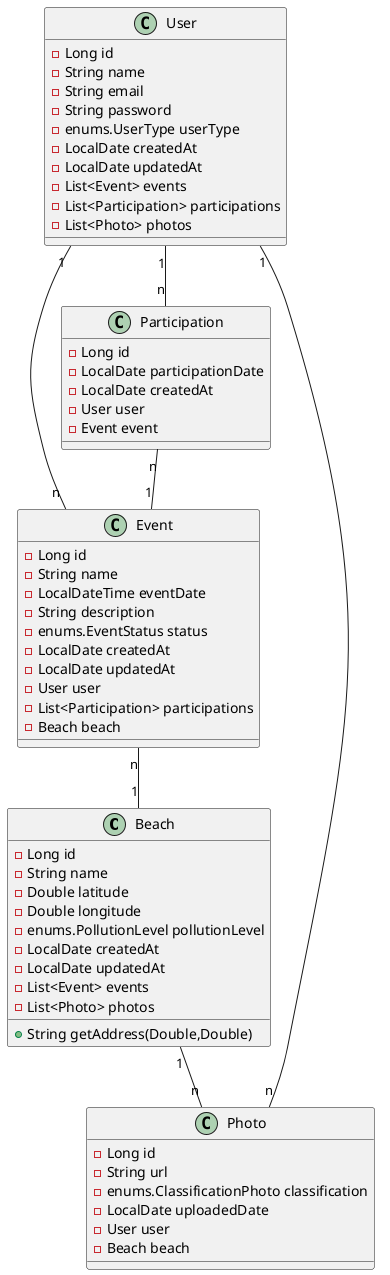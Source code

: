 @startuml
class Beach {
- Long id
- String name
- Double latitude
- Double longitude
- enums.PollutionLevel pollutionLevel
- LocalDate createdAt
- LocalDate updatedAt
- List<Event> events
- List<Photo> photos
+ String getAddress(Double,Double)
}

class Event {
- Long id
- String name
- LocalDateTime eventDate
- String description
- enums.EventStatus status
- LocalDate createdAt
- LocalDate updatedAt
- User user
- List<Participation> participations
- Beach beach
}

class Participation {
- Long id
- LocalDate participationDate
- LocalDate createdAt
- User user
- Event event
}

class Photo {
- Long id
- String url
- enums.ClassificationPhoto classification
- LocalDate uploadedDate
- User user
- Beach beach
}

class User {
- Long id
- String name
- String email
- String password
- enums.UserType userType
- LocalDate createdAt
- LocalDate updatedAt
- List<Event> events
- List<Participation> participations
- List<Photo> photos
}


User "1" -- "n" Photo
User "1" -- "n" Participation
User "1" -- "n" Event
Participation "n" -- "1" Event
Event "n" -- "1" Beach
Beach "1" -- "n" Photo
@enduml
